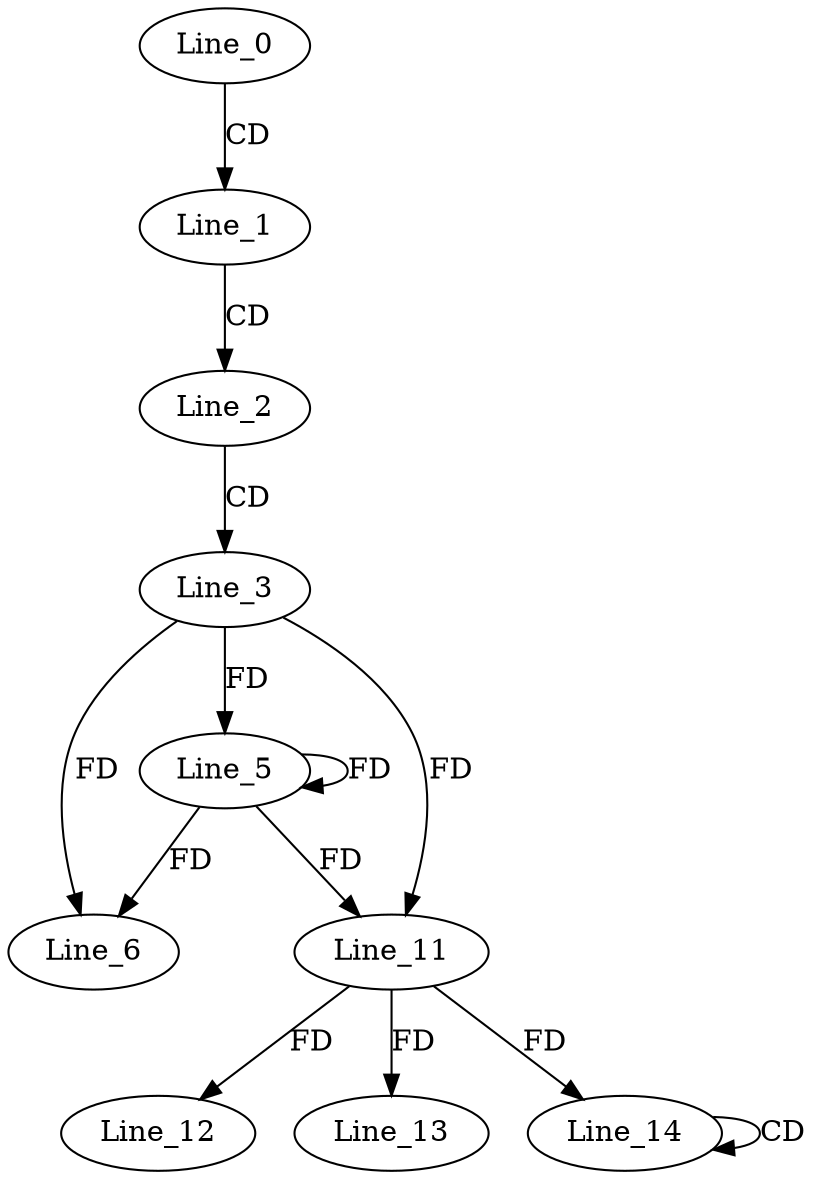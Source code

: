 digraph G {
  Line_0;
  Line_1;
  Line_2;
  Line_3;
  Line_5;
  Line_6;
  Line_11;
  Line_11;
  Line_12;
  Line_13;
  Line_14;
  Line_14;
  Line_0 -> Line_1 [ label="CD" ];
  Line_1 -> Line_2 [ label="CD" ];
  Line_2 -> Line_3 [ label="CD" ];
  Line_3 -> Line_5 [ label="FD" ];
  Line_5 -> Line_5 [ label="FD" ];
  Line_3 -> Line_6 [ label="FD" ];
  Line_5 -> Line_6 [ label="FD" ];
  Line_3 -> Line_11 [ label="FD" ];
  Line_5 -> Line_11 [ label="FD" ];
  Line_11 -> Line_12 [ label="FD" ];
  Line_11 -> Line_13 [ label="FD" ];
  Line_14 -> Line_14 [ label="CD" ];
  Line_11 -> Line_14 [ label="FD" ];
}
